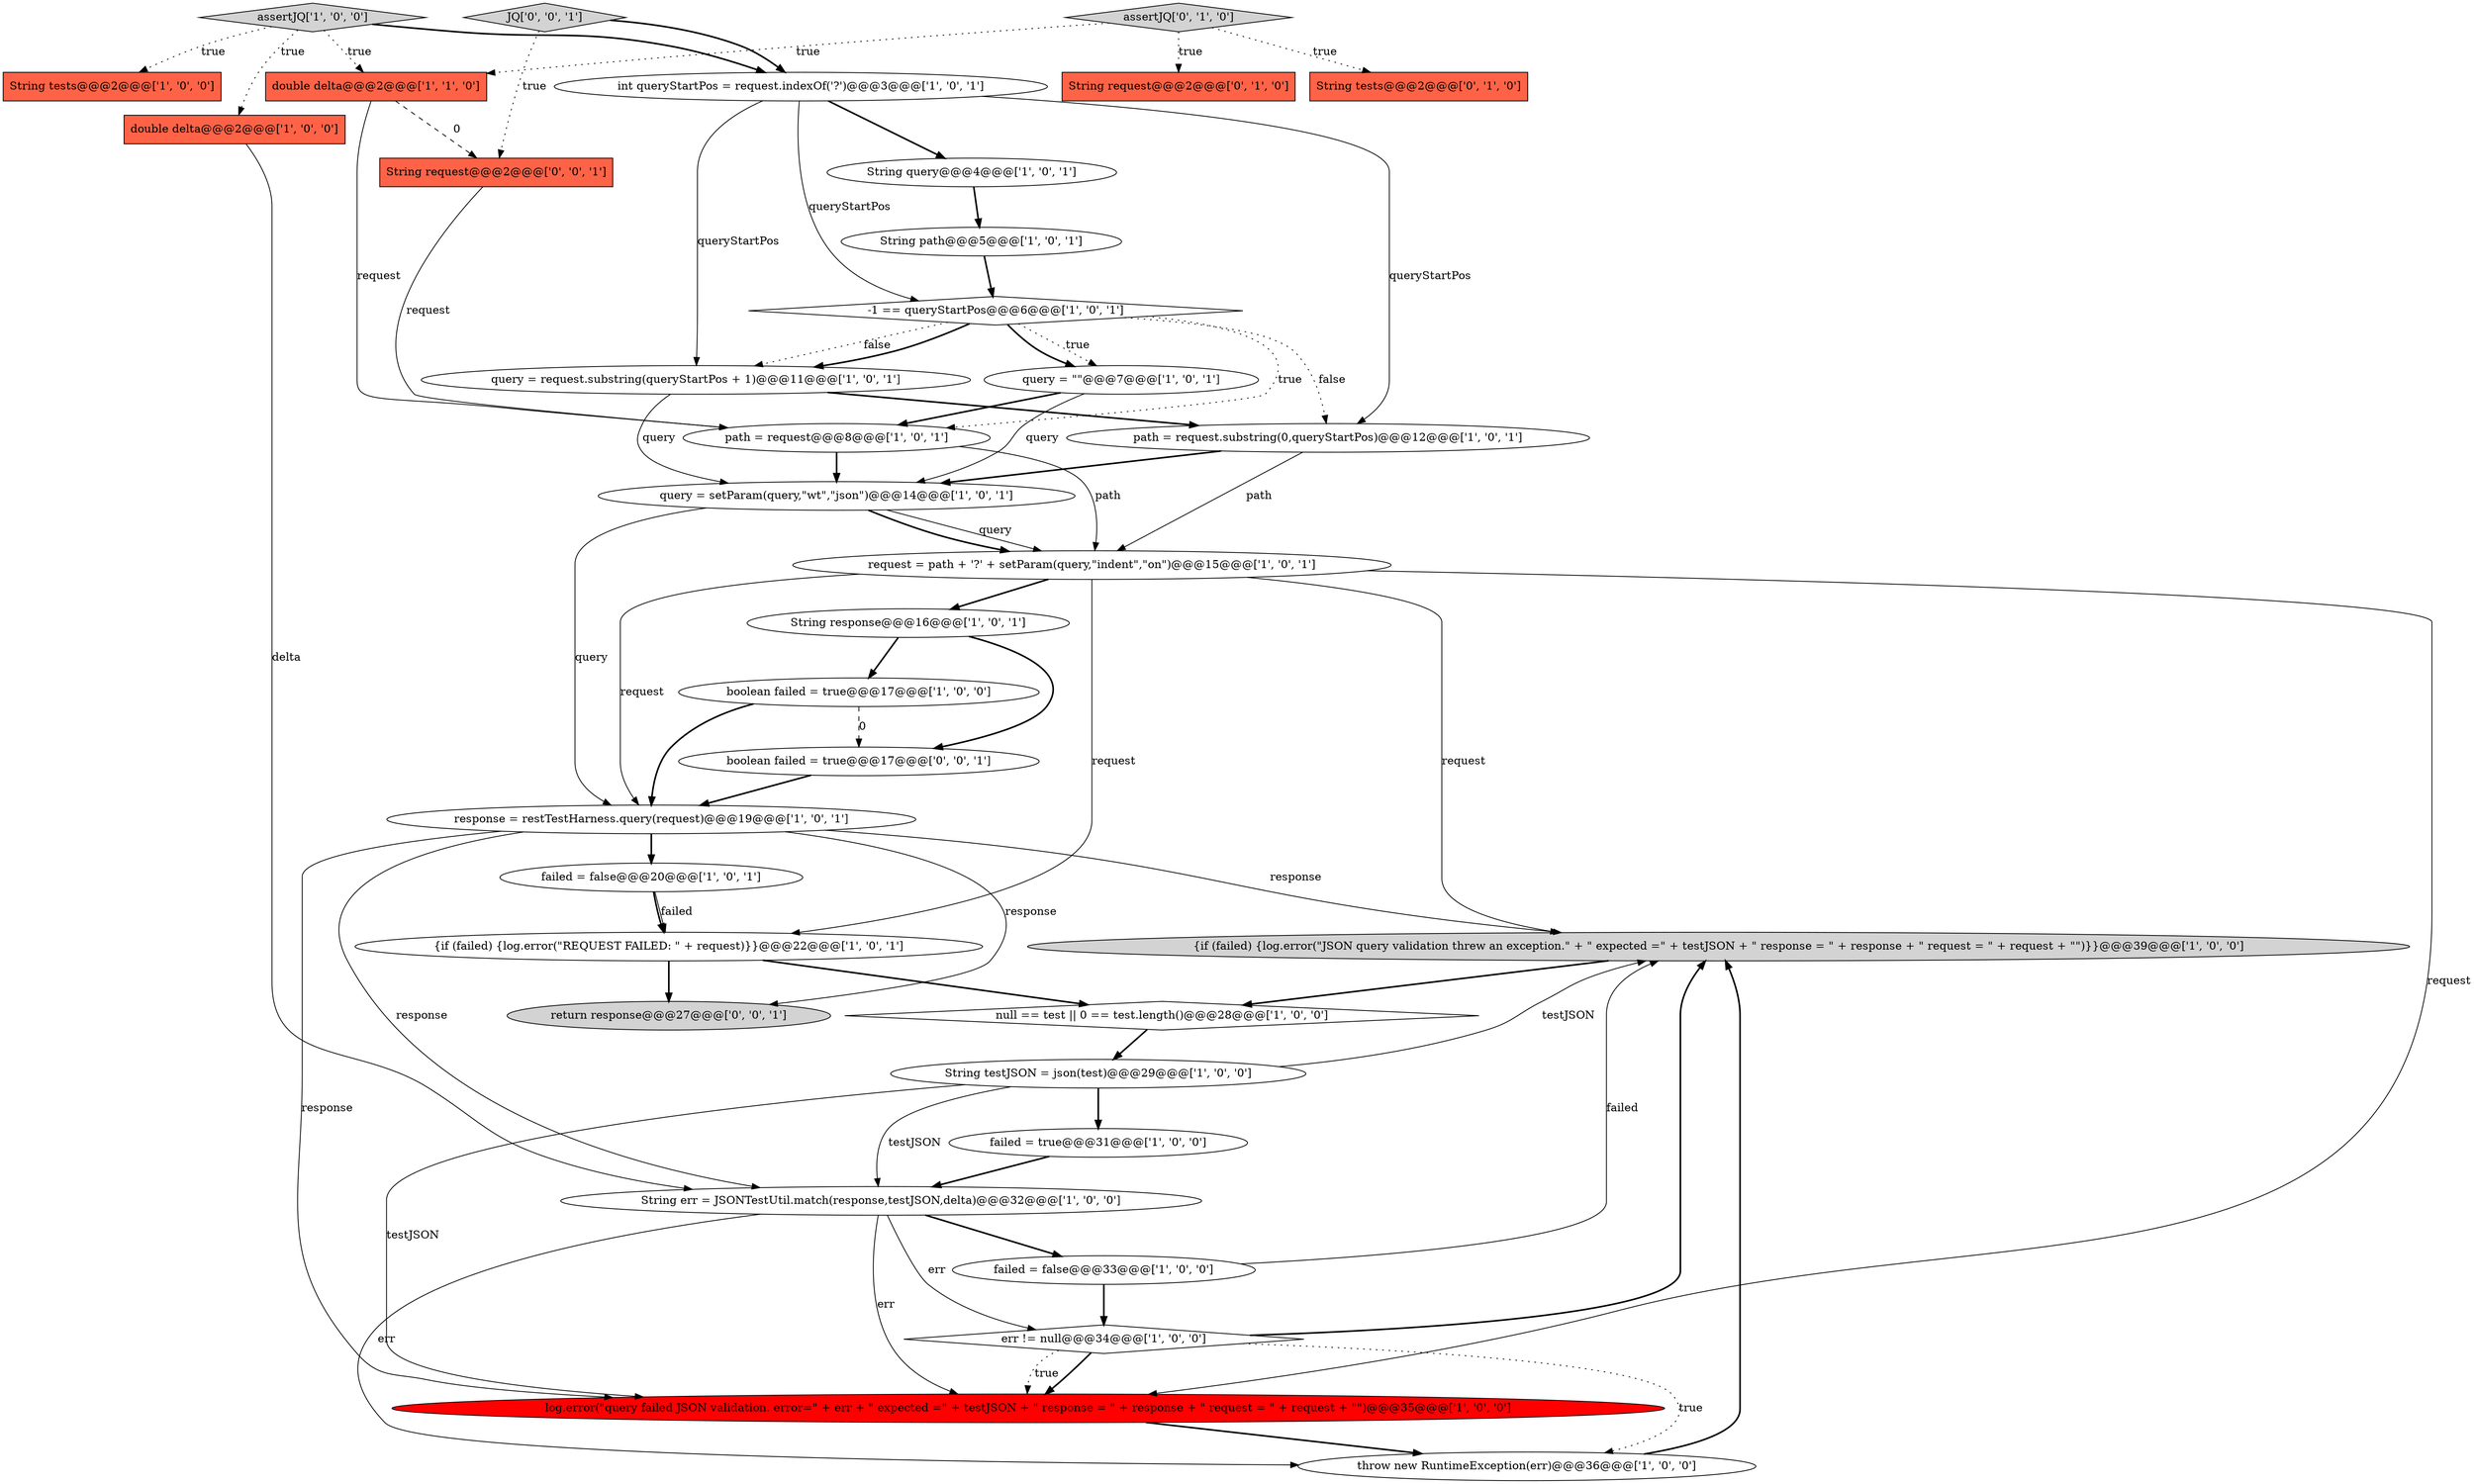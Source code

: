 digraph {
33 [style = filled, label = "boolean failed = true@@@17@@@['0', '0', '1']", fillcolor = white, shape = ellipse image = "AAA0AAABBB3BBB"];
5 [style = filled, label = "query = request.substring(queryStartPos + 1)@@@11@@@['1', '0', '1']", fillcolor = white, shape = ellipse image = "AAA0AAABBB1BBB"];
27 [style = filled, label = "-1 == queryStartPos@@@6@@@['1', '0', '1']", fillcolor = white, shape = diamond image = "AAA0AAABBB1BBB"];
20 [style = filled, label = "String path@@@5@@@['1', '0', '1']", fillcolor = white, shape = ellipse image = "AAA0AAABBB1BBB"];
29 [style = filled, label = "String request@@@2@@@['0', '1', '0']", fillcolor = tomato, shape = box image = "AAA0AAABBB2BBB"];
28 [style = filled, label = "assertJQ['0', '1', '0']", fillcolor = lightgray, shape = diamond image = "AAA0AAABBB2BBB"];
23 [style = filled, label = "String query@@@4@@@['1', '0', '1']", fillcolor = white, shape = ellipse image = "AAA0AAABBB1BBB"];
3 [style = filled, label = "String tests@@@2@@@['1', '0', '0']", fillcolor = tomato, shape = box image = "AAA0AAABBB1BBB"];
26 [style = filled, label = "throw new RuntimeException(err)@@@36@@@['1', '0', '0']", fillcolor = white, shape = ellipse image = "AAA0AAABBB1BBB"];
10 [style = filled, label = "{if (failed) {log.error(\"JSON query validation threw an exception.\" + \" expected =\" + testJSON + \" response = \" + response + \" request = \" + request + \"\")}}@@@39@@@['1', '0', '0']", fillcolor = lightgray, shape = ellipse image = "AAA0AAABBB1BBB"];
22 [style = filled, label = "String response@@@16@@@['1', '0', '1']", fillcolor = white, shape = ellipse image = "AAA0AAABBB1BBB"];
16 [style = filled, label = "{if (failed) {log.error(\"REQUEST FAILED: \" + request)}}@@@22@@@['1', '0', '1']", fillcolor = white, shape = ellipse image = "AAA0AAABBB1BBB"];
17 [style = filled, label = "double delta@@@2@@@['1', '1', '0']", fillcolor = tomato, shape = box image = "AAA0AAABBB1BBB"];
6 [style = filled, label = "request = path + '?' + setParam(query,\"indent\",\"on\")@@@15@@@['1', '0', '1']", fillcolor = white, shape = ellipse image = "AAA0AAABBB1BBB"];
7 [style = filled, label = "boolean failed = true@@@17@@@['1', '0', '0']", fillcolor = white, shape = ellipse image = "AAA0AAABBB1BBB"];
11 [style = filled, label = "assertJQ['1', '0', '0']", fillcolor = lightgray, shape = diamond image = "AAA0AAABBB1BBB"];
24 [style = filled, label = "path = request.substring(0,queryStartPos)@@@12@@@['1', '0', '1']", fillcolor = white, shape = ellipse image = "AAA0AAABBB1BBB"];
30 [style = filled, label = "String tests@@@2@@@['0', '1', '0']", fillcolor = tomato, shape = box image = "AAA0AAABBB2BBB"];
32 [style = filled, label = "String request@@@2@@@['0', '0', '1']", fillcolor = tomato, shape = box image = "AAA0AAABBB3BBB"];
4 [style = filled, label = "log.error(\"query failed JSON validation. error=\" + err + \" expected =\" + testJSON + \" response = \" + response + \" request = \" + request + \"\")@@@35@@@['1', '0', '0']", fillcolor = red, shape = ellipse image = "AAA1AAABBB1BBB"];
9 [style = filled, label = "query = \"\"@@@7@@@['1', '0', '1']", fillcolor = white, shape = ellipse image = "AAA0AAABBB1BBB"];
25 [style = filled, label = "String err = JSONTestUtil.match(response,testJSON,delta)@@@32@@@['1', '0', '0']", fillcolor = white, shape = ellipse image = "AAA0AAABBB1BBB"];
21 [style = filled, label = "failed = false@@@20@@@['1', '0', '1']", fillcolor = white, shape = ellipse image = "AAA0AAABBB1BBB"];
14 [style = filled, label = "null == test || 0 == test.length()@@@28@@@['1', '0', '0']", fillcolor = white, shape = diamond image = "AAA0AAABBB1BBB"];
1 [style = filled, label = "path = request@@@8@@@['1', '0', '1']", fillcolor = white, shape = ellipse image = "AAA0AAABBB1BBB"];
18 [style = filled, label = "failed = true@@@31@@@['1', '0', '0']", fillcolor = white, shape = ellipse image = "AAA0AAABBB1BBB"];
13 [style = filled, label = "double delta@@@2@@@['1', '0', '0']", fillcolor = tomato, shape = box image = "AAA0AAABBB1BBB"];
34 [style = filled, label = "return response@@@27@@@['0', '0', '1']", fillcolor = lightgray, shape = ellipse image = "AAA0AAABBB3BBB"];
0 [style = filled, label = "int queryStartPos = request.indexOf('?')@@@3@@@['1', '0', '1']", fillcolor = white, shape = ellipse image = "AAA0AAABBB1BBB"];
12 [style = filled, label = "err != null@@@34@@@['1', '0', '0']", fillcolor = white, shape = diamond image = "AAA0AAABBB1BBB"];
2 [style = filled, label = "String testJSON = json(test)@@@29@@@['1', '0', '0']", fillcolor = white, shape = ellipse image = "AAA0AAABBB1BBB"];
19 [style = filled, label = "failed = false@@@33@@@['1', '0', '0']", fillcolor = white, shape = ellipse image = "AAA0AAABBB1BBB"];
8 [style = filled, label = "response = restTestHarness.query(request)@@@19@@@['1', '0', '1']", fillcolor = white, shape = ellipse image = "AAA0AAABBB1BBB"];
15 [style = filled, label = "query = setParam(query,\"wt\",\"json\")@@@14@@@['1', '0', '1']", fillcolor = white, shape = ellipse image = "AAA0AAABBB1BBB"];
31 [style = filled, label = "JQ['0', '0', '1']", fillcolor = lightgray, shape = diamond image = "AAA0AAABBB3BBB"];
5->15 [style = solid, label="query"];
0->24 [style = solid, label="queryStartPos"];
25->12 [style = solid, label="err"];
23->20 [style = bold, label=""];
22->33 [style = bold, label=""];
27->1 [style = dotted, label="true"];
19->10 [style = solid, label="failed"];
25->4 [style = solid, label="err"];
19->12 [style = bold, label=""];
24->15 [style = bold, label=""];
6->22 [style = bold, label=""];
26->10 [style = bold, label=""];
10->14 [style = bold, label=""];
31->0 [style = bold, label=""];
1->15 [style = bold, label=""];
27->9 [style = bold, label=""];
11->17 [style = dotted, label="true"];
4->26 [style = bold, label=""];
16->34 [style = bold, label=""];
2->18 [style = bold, label=""];
17->32 [style = dashed, label="0"];
0->5 [style = solid, label="queryStartPos"];
6->16 [style = solid, label="request"];
15->6 [style = bold, label=""];
11->13 [style = dotted, label="true"];
28->17 [style = dotted, label="true"];
7->8 [style = bold, label=""];
24->6 [style = solid, label="path"];
22->7 [style = bold, label=""];
25->26 [style = solid, label="err"];
6->4 [style = solid, label="request"];
20->27 [style = bold, label=""];
31->32 [style = dotted, label="true"];
12->26 [style = dotted, label="true"];
28->29 [style = dotted, label="true"];
28->30 [style = dotted, label="true"];
2->25 [style = solid, label="testJSON"];
1->6 [style = solid, label="path"];
12->10 [style = bold, label=""];
8->25 [style = solid, label="response"];
11->0 [style = bold, label=""];
27->5 [style = dotted, label="false"];
0->23 [style = bold, label=""];
15->6 [style = solid, label="query"];
8->4 [style = solid, label="response"];
12->4 [style = bold, label=""];
27->9 [style = dotted, label="true"];
5->24 [style = bold, label=""];
32->1 [style = solid, label="request"];
2->4 [style = solid, label="testJSON"];
8->34 [style = solid, label="response"];
25->19 [style = bold, label=""];
18->25 [style = bold, label=""];
8->10 [style = solid, label="response"];
21->16 [style = bold, label=""];
8->21 [style = bold, label=""];
27->24 [style = dotted, label="false"];
16->14 [style = bold, label=""];
15->8 [style = solid, label="query"];
14->2 [style = bold, label=""];
12->4 [style = dotted, label="true"];
17->1 [style = solid, label="request"];
7->33 [style = dashed, label="0"];
27->5 [style = bold, label=""];
6->10 [style = solid, label="request"];
9->1 [style = bold, label=""];
13->25 [style = solid, label="delta"];
11->3 [style = dotted, label="true"];
33->8 [style = bold, label=""];
0->27 [style = solid, label="queryStartPos"];
21->16 [style = solid, label="failed"];
9->15 [style = solid, label="query"];
6->8 [style = solid, label="request"];
2->10 [style = solid, label="testJSON"];
}
